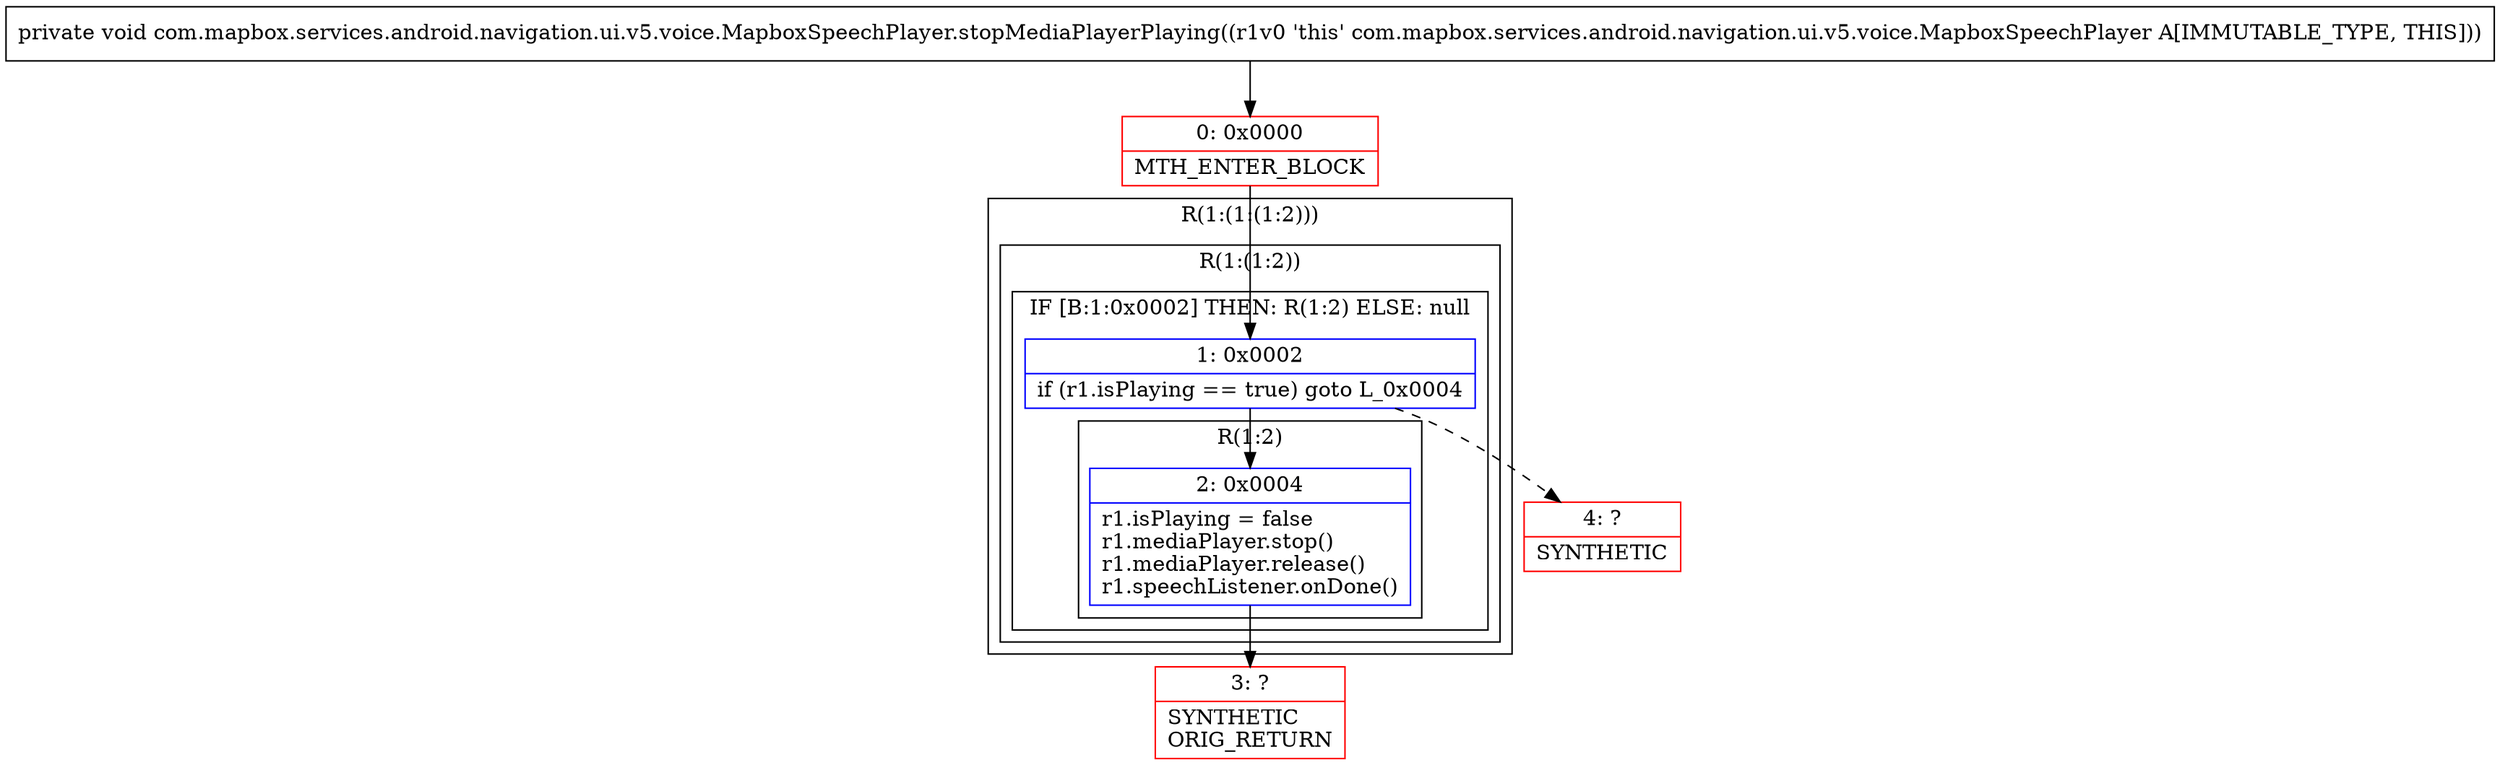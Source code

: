 digraph "CFG forcom.mapbox.services.android.navigation.ui.v5.voice.MapboxSpeechPlayer.stopMediaPlayerPlaying()V" {
subgraph cluster_Region_1430530122 {
label = "R(1:(1:(1:2)))";
node [shape=record,color=blue];
subgraph cluster_Region_787322957 {
label = "R(1:(1:2))";
node [shape=record,color=blue];
subgraph cluster_IfRegion_1231381470 {
label = "IF [B:1:0x0002] THEN: R(1:2) ELSE: null";
node [shape=record,color=blue];
Node_1 [shape=record,label="{1\:\ 0x0002|if (r1.isPlaying == true) goto L_0x0004\l}"];
subgraph cluster_Region_973444311 {
label = "R(1:2)";
node [shape=record,color=blue];
Node_2 [shape=record,label="{2\:\ 0x0004|r1.isPlaying = false\lr1.mediaPlayer.stop()\lr1.mediaPlayer.release()\lr1.speechListener.onDone()\l}"];
}
}
}
}
Node_0 [shape=record,color=red,label="{0\:\ 0x0000|MTH_ENTER_BLOCK\l}"];
Node_3 [shape=record,color=red,label="{3\:\ ?|SYNTHETIC\lORIG_RETURN\l}"];
Node_4 [shape=record,color=red,label="{4\:\ ?|SYNTHETIC\l}"];
MethodNode[shape=record,label="{private void com.mapbox.services.android.navigation.ui.v5.voice.MapboxSpeechPlayer.stopMediaPlayerPlaying((r1v0 'this' com.mapbox.services.android.navigation.ui.v5.voice.MapboxSpeechPlayer A[IMMUTABLE_TYPE, THIS])) }"];
MethodNode -> Node_0;
Node_1 -> Node_2;
Node_1 -> Node_4[style=dashed];
Node_2 -> Node_3;
Node_0 -> Node_1;
}

